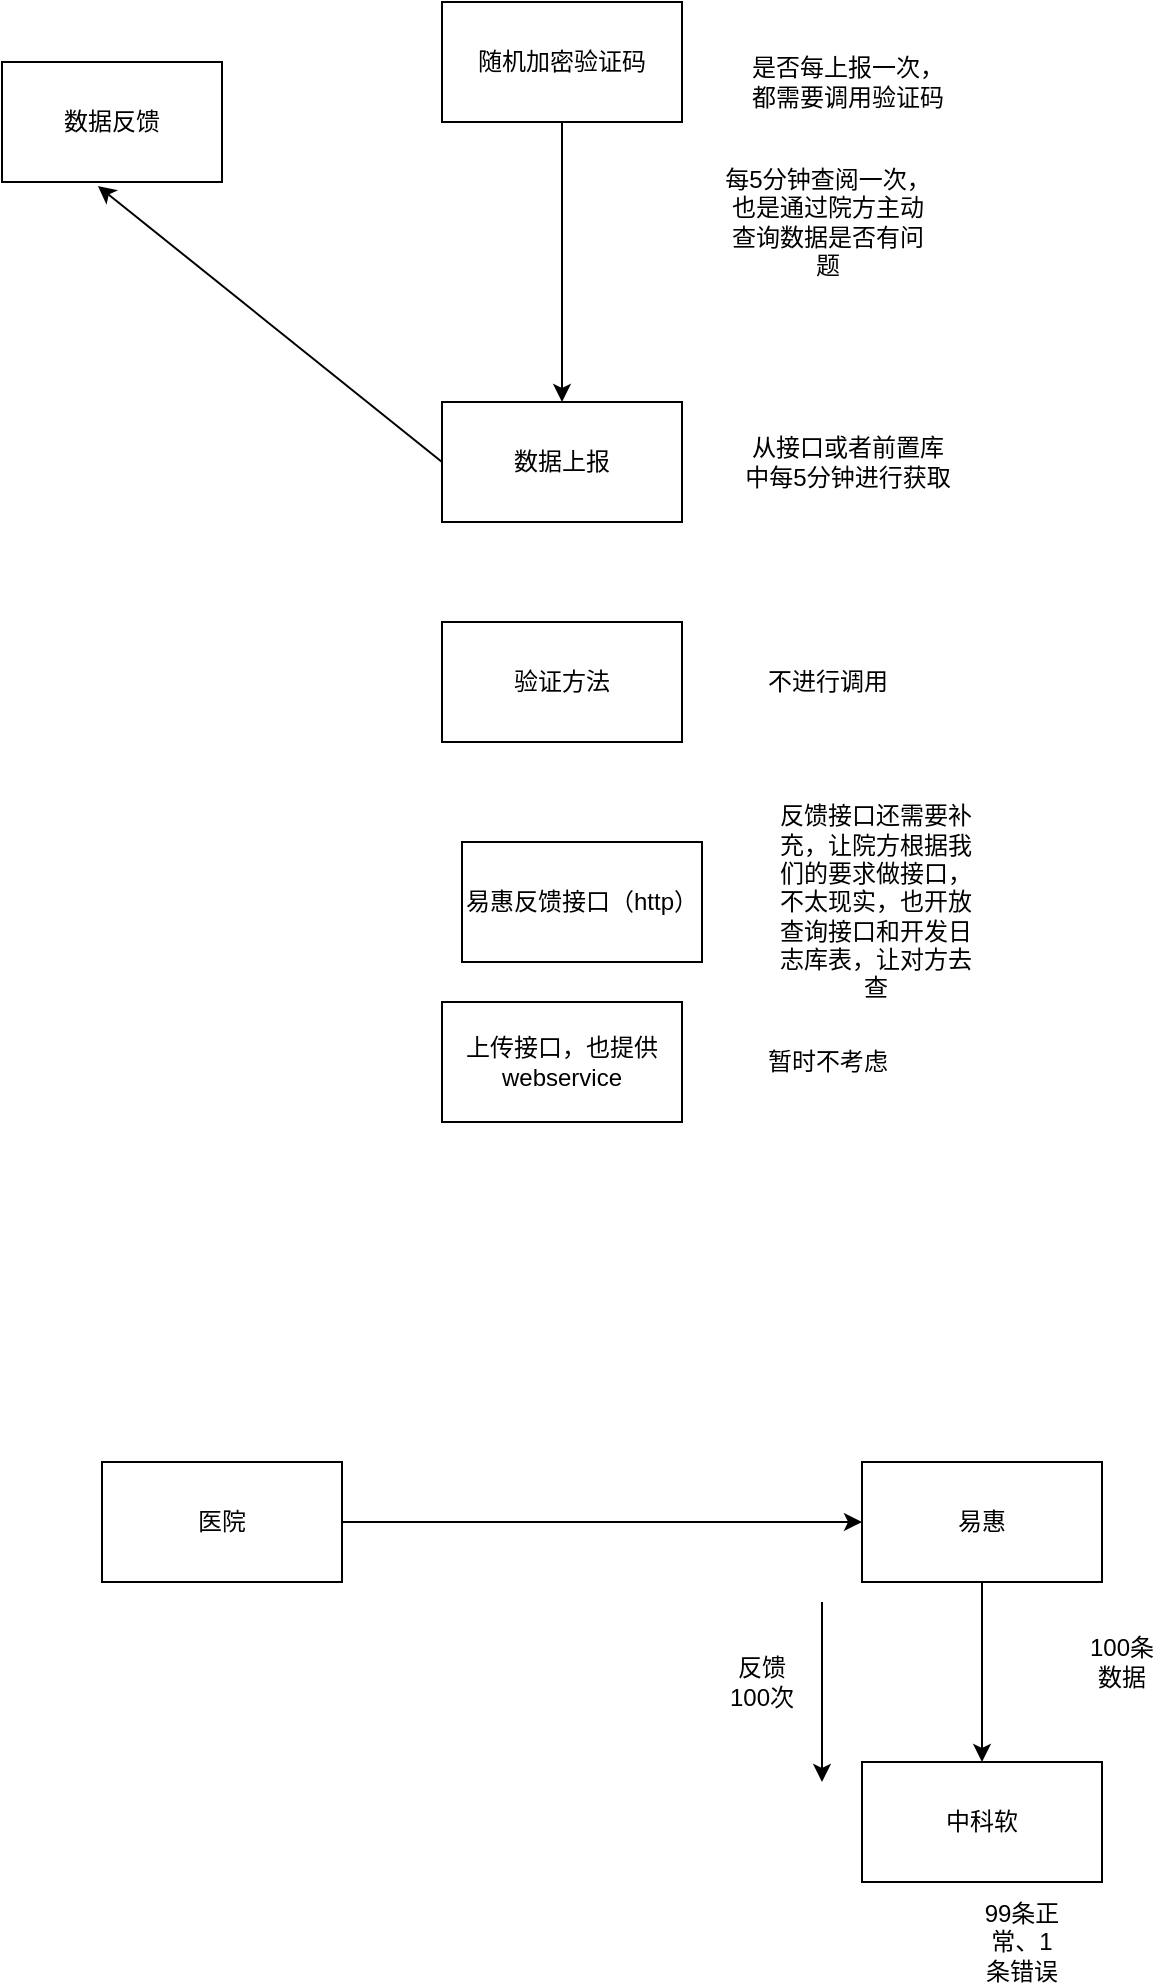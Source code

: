 <mxfile version="14.4.9" type="github">
  <diagram id="q5IRWlEj_tBxsEDcjkvn" name="第 1 页">
    <mxGraphModel dx="1422" dy="772" grid="1" gridSize="10" guides="1" tooltips="1" connect="1" arrows="1" fold="1" page="1" pageScale="1" pageWidth="827" pageHeight="1169" math="0" shadow="0">
      <root>
        <mxCell id="0" />
        <mxCell id="1" parent="0" />
        <mxCell id="l8pBboNVzCoDcgD-SjBr-1" value="随机加密验证码" style="rounded=0;whiteSpace=wrap;html=1;" vertex="1" parent="1">
          <mxGeometry x="250" y="100" width="120" height="60" as="geometry" />
        </mxCell>
        <mxCell id="l8pBboNVzCoDcgD-SjBr-3" value="数据反馈" style="rounded=0;whiteSpace=wrap;html=1;" vertex="1" parent="1">
          <mxGeometry x="30" y="130" width="110" height="60" as="geometry" />
        </mxCell>
        <mxCell id="l8pBboNVzCoDcgD-SjBr-4" value="数据上报" style="rounded=0;whiteSpace=wrap;html=1;" vertex="1" parent="1">
          <mxGeometry x="250" y="300" width="120" height="60" as="geometry" />
        </mxCell>
        <mxCell id="l8pBboNVzCoDcgD-SjBr-5" value="验证方法" style="rounded=0;whiteSpace=wrap;html=1;" vertex="1" parent="1">
          <mxGeometry x="250" y="410" width="120" height="60" as="geometry" />
        </mxCell>
        <mxCell id="l8pBboNVzCoDcgD-SjBr-7" value="从接口或者前置库中每5分钟进行获取" style="text;html=1;strokeColor=none;fillColor=none;align=center;verticalAlign=middle;whiteSpace=wrap;rounded=0;" vertex="1" parent="1">
          <mxGeometry x="400" y="320" width="106" height="20" as="geometry" />
        </mxCell>
        <mxCell id="l8pBboNVzCoDcgD-SjBr-9" value="每5分钟查阅一次，也是通过院方主动查询数据是否有问题" style="text;html=1;strokeColor=none;fillColor=none;align=center;verticalAlign=middle;whiteSpace=wrap;rounded=0;" vertex="1" parent="1">
          <mxGeometry x="390" y="200" width="106" height="20" as="geometry" />
        </mxCell>
        <mxCell id="l8pBboNVzCoDcgD-SjBr-10" value="是否每上报一次，都需要调用验证码" style="text;html=1;strokeColor=none;fillColor=none;align=center;verticalAlign=middle;whiteSpace=wrap;rounded=0;" vertex="1" parent="1">
          <mxGeometry x="400" y="130" width="106" height="20" as="geometry" />
        </mxCell>
        <mxCell id="l8pBboNVzCoDcgD-SjBr-11" value="" style="endArrow=classic;html=1;exitX=0;exitY=0.5;exitDx=0;exitDy=0;entryX=0.436;entryY=1.033;entryDx=0;entryDy=0;entryPerimeter=0;" edge="1" parent="1" source="l8pBboNVzCoDcgD-SjBr-4" target="l8pBboNVzCoDcgD-SjBr-3">
          <mxGeometry width="50" height="50" relative="1" as="geometry">
            <mxPoint x="390" y="380" as="sourcePoint" />
            <mxPoint x="70" y="290" as="targetPoint" />
          </mxGeometry>
        </mxCell>
        <mxCell id="l8pBboNVzCoDcgD-SjBr-12" value="" style="endArrow=classic;html=1;exitX=0.5;exitY=1;exitDx=0;exitDy=0;" edge="1" parent="1" source="l8pBboNVzCoDcgD-SjBr-1" target="l8pBboNVzCoDcgD-SjBr-4">
          <mxGeometry width="50" height="50" relative="1" as="geometry">
            <mxPoint x="390" y="380" as="sourcePoint" />
            <mxPoint x="440" y="330" as="targetPoint" />
          </mxGeometry>
        </mxCell>
        <mxCell id="l8pBboNVzCoDcgD-SjBr-13" value="不进行调用" style="text;html=1;strokeColor=none;fillColor=none;align=center;verticalAlign=middle;whiteSpace=wrap;rounded=0;" vertex="1" parent="1">
          <mxGeometry x="390" y="430" width="106" height="20" as="geometry" />
        </mxCell>
        <mxCell id="l8pBboNVzCoDcgD-SjBr-14" value="易惠反馈接口（http）" style="rounded=0;whiteSpace=wrap;html=1;" vertex="1" parent="1">
          <mxGeometry x="260" y="520" width="120" height="60" as="geometry" />
        </mxCell>
        <mxCell id="l8pBboNVzCoDcgD-SjBr-15" value="反馈接口还需要补充，让院方根据我们的要求做接口，不太现实，也开放查询接口和开发日志库表，让对方去查" style="text;html=1;strokeColor=none;fillColor=none;align=center;verticalAlign=middle;whiteSpace=wrap;rounded=0;" vertex="1" parent="1">
          <mxGeometry x="414" y="540" width="106" height="20" as="geometry" />
        </mxCell>
        <mxCell id="l8pBboNVzCoDcgD-SjBr-16" value="上传接口，也提供webservice" style="rounded=0;whiteSpace=wrap;html=1;" vertex="1" parent="1">
          <mxGeometry x="250" y="600" width="120" height="60" as="geometry" />
        </mxCell>
        <mxCell id="l8pBboNVzCoDcgD-SjBr-17" value="暂时不考虑" style="text;html=1;strokeColor=none;fillColor=none;align=center;verticalAlign=middle;whiteSpace=wrap;rounded=0;" vertex="1" parent="1">
          <mxGeometry x="390" y="620" width="106" height="20" as="geometry" />
        </mxCell>
        <mxCell id="l8pBboNVzCoDcgD-SjBr-19" value="医院" style="rounded=0;whiteSpace=wrap;html=1;" vertex="1" parent="1">
          <mxGeometry x="80" y="830" width="120" height="60" as="geometry" />
        </mxCell>
        <mxCell id="l8pBboNVzCoDcgD-SjBr-20" value="" style="endArrow=classic;html=1;exitX=1;exitY=0.5;exitDx=0;exitDy=0;entryX=0;entryY=0.5;entryDx=0;entryDy=0;" edge="1" parent="1" source="l8pBboNVzCoDcgD-SjBr-19" target="l8pBboNVzCoDcgD-SjBr-22">
          <mxGeometry width="50" height="50" relative="1" as="geometry">
            <mxPoint x="390" y="1060" as="sourcePoint" />
            <mxPoint x="440" y="1010" as="targetPoint" />
          </mxGeometry>
        </mxCell>
        <mxCell id="l8pBboNVzCoDcgD-SjBr-22" value="易惠" style="rounded=0;whiteSpace=wrap;html=1;" vertex="1" parent="1">
          <mxGeometry x="460" y="830" width="120" height="60" as="geometry" />
        </mxCell>
        <mxCell id="l8pBboNVzCoDcgD-SjBr-23" value="中科软" style="rounded=0;whiteSpace=wrap;html=1;" vertex="1" parent="1">
          <mxGeometry x="460" y="980" width="120" height="60" as="geometry" />
        </mxCell>
        <mxCell id="l8pBboNVzCoDcgD-SjBr-25" value="" style="endArrow=classic;html=1;exitX=0.5;exitY=1;exitDx=0;exitDy=0;entryX=0.5;entryY=0;entryDx=0;entryDy=0;" edge="1" parent="1" source="l8pBboNVzCoDcgD-SjBr-22" target="l8pBboNVzCoDcgD-SjBr-23">
          <mxGeometry width="50" height="50" relative="1" as="geometry">
            <mxPoint x="390" y="1060" as="sourcePoint" />
            <mxPoint x="440" y="1010" as="targetPoint" />
          </mxGeometry>
        </mxCell>
        <mxCell id="l8pBboNVzCoDcgD-SjBr-26" value="100条数据" style="text;html=1;strokeColor=none;fillColor=none;align=center;verticalAlign=middle;whiteSpace=wrap;rounded=0;" vertex="1" parent="1">
          <mxGeometry x="570" y="920" width="40" height="20" as="geometry" />
        </mxCell>
        <mxCell id="l8pBboNVzCoDcgD-SjBr-27" value="99条正常、1条错误" style="text;html=1;strokeColor=none;fillColor=none;align=center;verticalAlign=middle;whiteSpace=wrap;rounded=0;" vertex="1" parent="1">
          <mxGeometry x="520" y="1060" width="40" height="20" as="geometry" />
        </mxCell>
        <mxCell id="l8pBboNVzCoDcgD-SjBr-28" value="" style="endArrow=classic;html=1;" edge="1" parent="1">
          <mxGeometry width="50" height="50" relative="1" as="geometry">
            <mxPoint x="440" y="900" as="sourcePoint" />
            <mxPoint x="440" y="990" as="targetPoint" />
          </mxGeometry>
        </mxCell>
        <mxCell id="l8pBboNVzCoDcgD-SjBr-29" value="反馈 100次" style="text;html=1;strokeColor=none;fillColor=none;align=center;verticalAlign=middle;whiteSpace=wrap;rounded=0;" vertex="1" parent="1">
          <mxGeometry x="390" y="930" width="40" height="20" as="geometry" />
        </mxCell>
      </root>
    </mxGraphModel>
  </diagram>
</mxfile>
